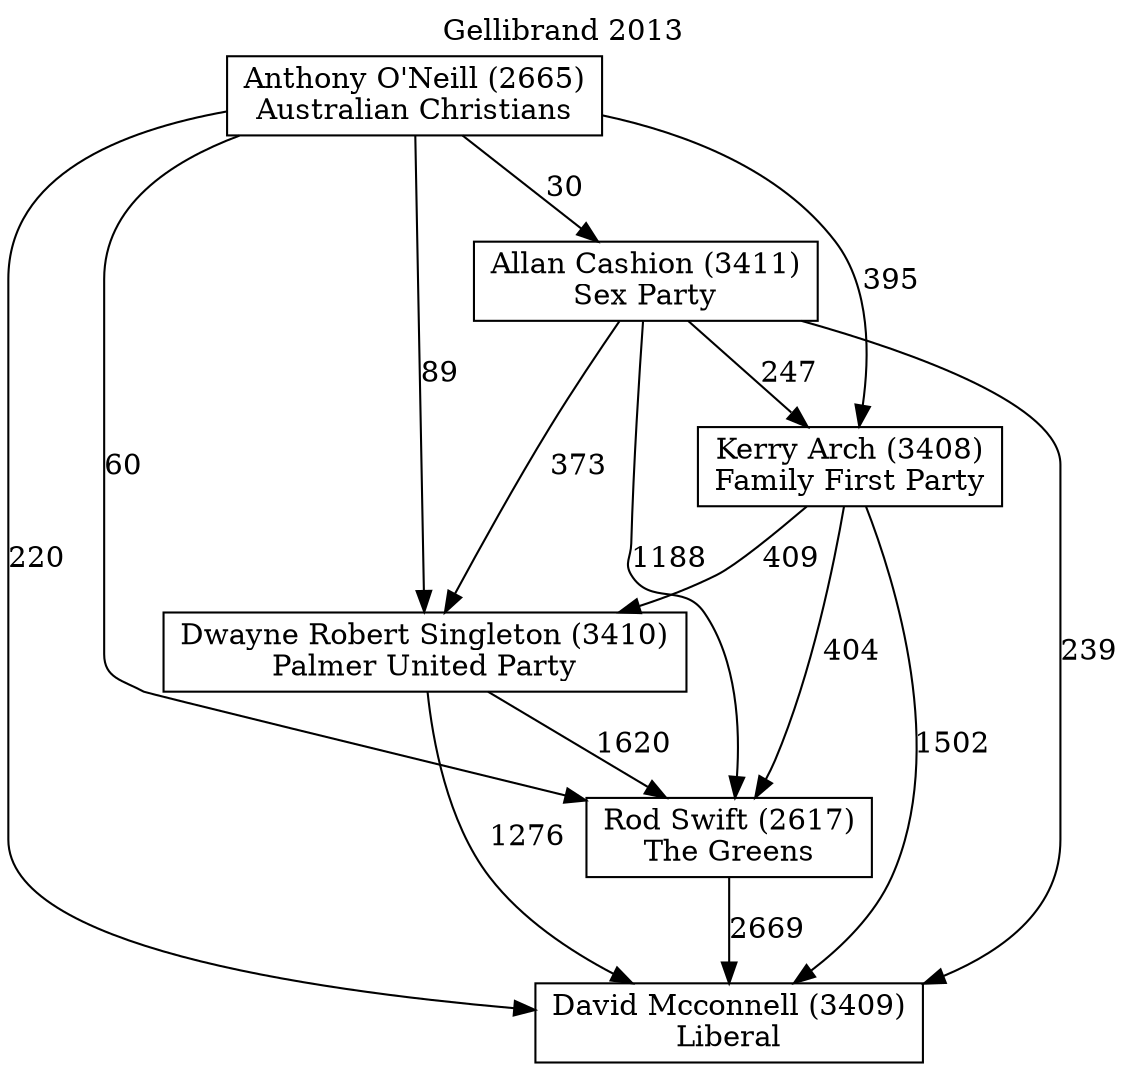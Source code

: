 // House preference flow
digraph "David Mcconnell (3409)_Gellibrand_2013" {
	graph [label="Gellibrand 2013" labelloc=t mclimit=2]
	node [shape=box]
	"David Mcconnell (3409)" [label="David Mcconnell (3409)
Liberal"]
	"Rod Swift (2617)" [label="Rod Swift (2617)
The Greens"]
	"Dwayne Robert Singleton (3410)" [label="Dwayne Robert Singleton (3410)
Palmer United Party"]
	"Kerry Arch (3408)" [label="Kerry Arch (3408)
Family First Party"]
	"Allan Cashion (3411)" [label="Allan Cashion (3411)
Sex Party"]
	"Anthony O'Neill (2665)" [label="Anthony O'Neill (2665)
Australian Christians"]
	"Rod Swift (2617)" -> "David Mcconnell (3409)" [label=2669]
	"Dwayne Robert Singleton (3410)" -> "Rod Swift (2617)" [label=1620]
	"Kerry Arch (3408)" -> "Dwayne Robert Singleton (3410)" [label=409]
	"Allan Cashion (3411)" -> "Kerry Arch (3408)" [label=247]
	"Anthony O'Neill (2665)" -> "Allan Cashion (3411)" [label=30]
	"Dwayne Robert Singleton (3410)" -> "David Mcconnell (3409)" [label=1276]
	"Kerry Arch (3408)" -> "David Mcconnell (3409)" [label=1502]
	"Allan Cashion (3411)" -> "David Mcconnell (3409)" [label=239]
	"Anthony O'Neill (2665)" -> "David Mcconnell (3409)" [label=220]
	"Anthony O'Neill (2665)" -> "Kerry Arch (3408)" [label=395]
	"Allan Cashion (3411)" -> "Dwayne Robert Singleton (3410)" [label=373]
	"Anthony O'Neill (2665)" -> "Dwayne Robert Singleton (3410)" [label=89]
	"Kerry Arch (3408)" -> "Rod Swift (2617)" [label=404]
	"Allan Cashion (3411)" -> "Rod Swift (2617)" [label=1188]
	"Anthony O'Neill (2665)" -> "Rod Swift (2617)" [label=60]
}
